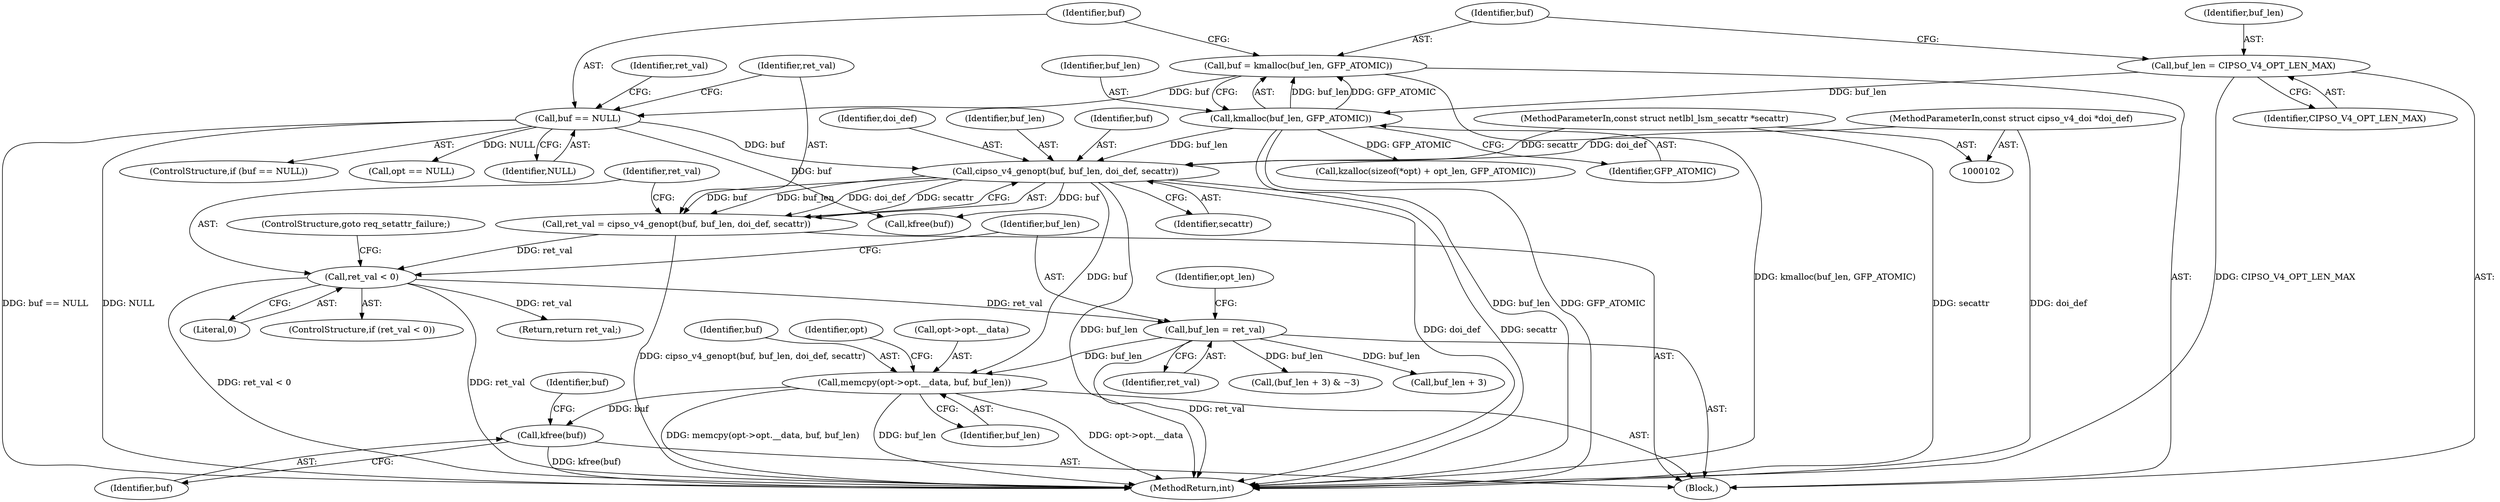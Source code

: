 digraph "0_linux_f6d8bd051c391c1c0458a30b2a7abcd939329259_7@API" {
"1000182" [label="(Call,memcpy(opt->opt.__data, buf, buf_len))"];
"1000143" [label="(Call,cipso_v4_genopt(buf, buf_len, doi_def, secattr))"];
"1000132" [label="(Call,buf == NULL)"];
"1000126" [label="(Call,buf = kmalloc(buf_len, GFP_ATOMIC))"];
"1000128" [label="(Call,kmalloc(buf_len, GFP_ATOMIC))"];
"1000123" [label="(Call,buf_len = CIPSO_V4_OPT_LEN_MAX)"];
"1000104" [label="(MethodParameterIn,const struct cipso_v4_doi *doi_def)"];
"1000105" [label="(MethodParameterIn,const struct netlbl_lsm_secattr *secattr)"];
"1000153" [label="(Call,buf_len = ret_val)"];
"1000149" [label="(Call,ret_val < 0)"];
"1000141" [label="(Call,ret_val = cipso_v4_genopt(buf, buf_len, doi_def, secattr))"];
"1000205" [label="(Call,kfree(buf))"];
"1000150" [label="(Identifier,ret_val)"];
"1000137" [label="(Identifier,ret_val)"];
"1000124" [label="(Identifier,buf_len)"];
"1000141" [label="(Call,ret_val = cipso_v4_genopt(buf, buf_len, doi_def, secattr))"];
"1000149" [label="(Call,ret_val < 0)"];
"1000151" [label="(Literal,0)"];
"1000126" [label="(Call,buf = kmalloc(buf_len, GFP_ATOMIC))"];
"1000147" [label="(Identifier,secattr)"];
"1000153" [label="(Call,buf_len = ret_val)"];
"1000193" [label="(Identifier,opt)"];
"1000146" [label="(Identifier,doi_def)"];
"1000129" [label="(Identifier,buf_len)"];
"1000208" [label="(Identifier,buf)"];
"1000165" [label="(Call,kzalloc(sizeof(*opt) + opt_len, GFP_ATOMIC))"];
"1000233" [label="(Call,kfree(buf))"];
"1000127" [label="(Identifier,buf)"];
"1000189" [label="(Identifier,buf_len)"];
"1000152" [label="(ControlStructure,goto req_setattr_failure;)"];
"1000157" [label="(Identifier,opt_len)"];
"1000105" [label="(MethodParameterIn,const struct netlbl_lsm_secattr *secattr)"];
"1000182" [label="(Call,memcpy(opt->opt.__data, buf, buf_len))"];
"1000125" [label="(Identifier,CIPSO_V4_OPT_LEN_MAX)"];
"1000159" [label="(Call,buf_len + 3)"];
"1000143" [label="(Call,cipso_v4_genopt(buf, buf_len, doi_def, secattr))"];
"1000131" [label="(ControlStructure,if (buf == NULL))"];
"1000132" [label="(Call,buf == NULL)"];
"1000104" [label="(MethodParameterIn,const struct cipso_v4_doi *doi_def)"];
"1000188" [label="(Identifier,buf)"];
"1000148" [label="(ControlStructure,if (ret_val < 0))"];
"1000106" [label="(Block,)"];
"1000128" [label="(Call,kmalloc(buf_len, GFP_ATOMIC))"];
"1000183" [label="(Call,opt->opt.__data)"];
"1000133" [label="(Identifier,buf)"];
"1000173" [label="(Call,opt == NULL)"];
"1000123" [label="(Call,buf_len = CIPSO_V4_OPT_LEN_MAX)"];
"1000155" [label="(Identifier,ret_val)"];
"1000158" [label="(Call,(buf_len + 3) & ~3)"];
"1000134" [label="(Identifier,NULL)"];
"1000237" [label="(Return,return ret_val;)"];
"1000145" [label="(Identifier,buf_len)"];
"1000154" [label="(Identifier,buf_len)"];
"1000206" [label="(Identifier,buf)"];
"1000142" [label="(Identifier,ret_val)"];
"1000205" [label="(Call,kfree(buf))"];
"1000239" [label="(MethodReturn,int)"];
"1000144" [label="(Identifier,buf)"];
"1000130" [label="(Identifier,GFP_ATOMIC)"];
"1000182" -> "1000106"  [label="AST: "];
"1000182" -> "1000189"  [label="CFG: "];
"1000183" -> "1000182"  [label="AST: "];
"1000188" -> "1000182"  [label="AST: "];
"1000189" -> "1000182"  [label="AST: "];
"1000193" -> "1000182"  [label="CFG: "];
"1000182" -> "1000239"  [label="DDG: memcpy(opt->opt.__data, buf, buf_len)"];
"1000182" -> "1000239"  [label="DDG: buf_len"];
"1000182" -> "1000239"  [label="DDG: opt->opt.__data"];
"1000143" -> "1000182"  [label="DDG: buf"];
"1000153" -> "1000182"  [label="DDG: buf_len"];
"1000182" -> "1000205"  [label="DDG: buf"];
"1000143" -> "1000141"  [label="AST: "];
"1000143" -> "1000147"  [label="CFG: "];
"1000144" -> "1000143"  [label="AST: "];
"1000145" -> "1000143"  [label="AST: "];
"1000146" -> "1000143"  [label="AST: "];
"1000147" -> "1000143"  [label="AST: "];
"1000141" -> "1000143"  [label="CFG: "];
"1000143" -> "1000239"  [label="DDG: buf_len"];
"1000143" -> "1000239"  [label="DDG: doi_def"];
"1000143" -> "1000239"  [label="DDG: secattr"];
"1000143" -> "1000141"  [label="DDG: buf"];
"1000143" -> "1000141"  [label="DDG: buf_len"];
"1000143" -> "1000141"  [label="DDG: doi_def"];
"1000143" -> "1000141"  [label="DDG: secattr"];
"1000132" -> "1000143"  [label="DDG: buf"];
"1000128" -> "1000143"  [label="DDG: buf_len"];
"1000104" -> "1000143"  [label="DDG: doi_def"];
"1000105" -> "1000143"  [label="DDG: secattr"];
"1000143" -> "1000233"  [label="DDG: buf"];
"1000132" -> "1000131"  [label="AST: "];
"1000132" -> "1000134"  [label="CFG: "];
"1000133" -> "1000132"  [label="AST: "];
"1000134" -> "1000132"  [label="AST: "];
"1000137" -> "1000132"  [label="CFG: "];
"1000142" -> "1000132"  [label="CFG: "];
"1000132" -> "1000239"  [label="DDG: buf == NULL"];
"1000132" -> "1000239"  [label="DDG: NULL"];
"1000126" -> "1000132"  [label="DDG: buf"];
"1000132" -> "1000173"  [label="DDG: NULL"];
"1000132" -> "1000233"  [label="DDG: buf"];
"1000126" -> "1000106"  [label="AST: "];
"1000126" -> "1000128"  [label="CFG: "];
"1000127" -> "1000126"  [label="AST: "];
"1000128" -> "1000126"  [label="AST: "];
"1000133" -> "1000126"  [label="CFG: "];
"1000126" -> "1000239"  [label="DDG: kmalloc(buf_len, GFP_ATOMIC)"];
"1000128" -> "1000126"  [label="DDG: buf_len"];
"1000128" -> "1000126"  [label="DDG: GFP_ATOMIC"];
"1000128" -> "1000130"  [label="CFG: "];
"1000129" -> "1000128"  [label="AST: "];
"1000130" -> "1000128"  [label="AST: "];
"1000128" -> "1000239"  [label="DDG: GFP_ATOMIC"];
"1000128" -> "1000239"  [label="DDG: buf_len"];
"1000123" -> "1000128"  [label="DDG: buf_len"];
"1000128" -> "1000165"  [label="DDG: GFP_ATOMIC"];
"1000123" -> "1000106"  [label="AST: "];
"1000123" -> "1000125"  [label="CFG: "];
"1000124" -> "1000123"  [label="AST: "];
"1000125" -> "1000123"  [label="AST: "];
"1000127" -> "1000123"  [label="CFG: "];
"1000123" -> "1000239"  [label="DDG: CIPSO_V4_OPT_LEN_MAX"];
"1000104" -> "1000102"  [label="AST: "];
"1000104" -> "1000239"  [label="DDG: doi_def"];
"1000105" -> "1000102"  [label="AST: "];
"1000105" -> "1000239"  [label="DDG: secattr"];
"1000153" -> "1000106"  [label="AST: "];
"1000153" -> "1000155"  [label="CFG: "];
"1000154" -> "1000153"  [label="AST: "];
"1000155" -> "1000153"  [label="AST: "];
"1000157" -> "1000153"  [label="CFG: "];
"1000153" -> "1000239"  [label="DDG: ret_val"];
"1000149" -> "1000153"  [label="DDG: ret_val"];
"1000153" -> "1000158"  [label="DDG: buf_len"];
"1000153" -> "1000159"  [label="DDG: buf_len"];
"1000149" -> "1000148"  [label="AST: "];
"1000149" -> "1000151"  [label="CFG: "];
"1000150" -> "1000149"  [label="AST: "];
"1000151" -> "1000149"  [label="AST: "];
"1000152" -> "1000149"  [label="CFG: "];
"1000154" -> "1000149"  [label="CFG: "];
"1000149" -> "1000239"  [label="DDG: ret_val < 0"];
"1000149" -> "1000239"  [label="DDG: ret_val"];
"1000141" -> "1000149"  [label="DDG: ret_val"];
"1000149" -> "1000237"  [label="DDG: ret_val"];
"1000141" -> "1000106"  [label="AST: "];
"1000142" -> "1000141"  [label="AST: "];
"1000150" -> "1000141"  [label="CFG: "];
"1000141" -> "1000239"  [label="DDG: cipso_v4_genopt(buf, buf_len, doi_def, secattr)"];
"1000205" -> "1000106"  [label="AST: "];
"1000205" -> "1000206"  [label="CFG: "];
"1000206" -> "1000205"  [label="AST: "];
"1000208" -> "1000205"  [label="CFG: "];
"1000205" -> "1000239"  [label="DDG: kfree(buf)"];
}
